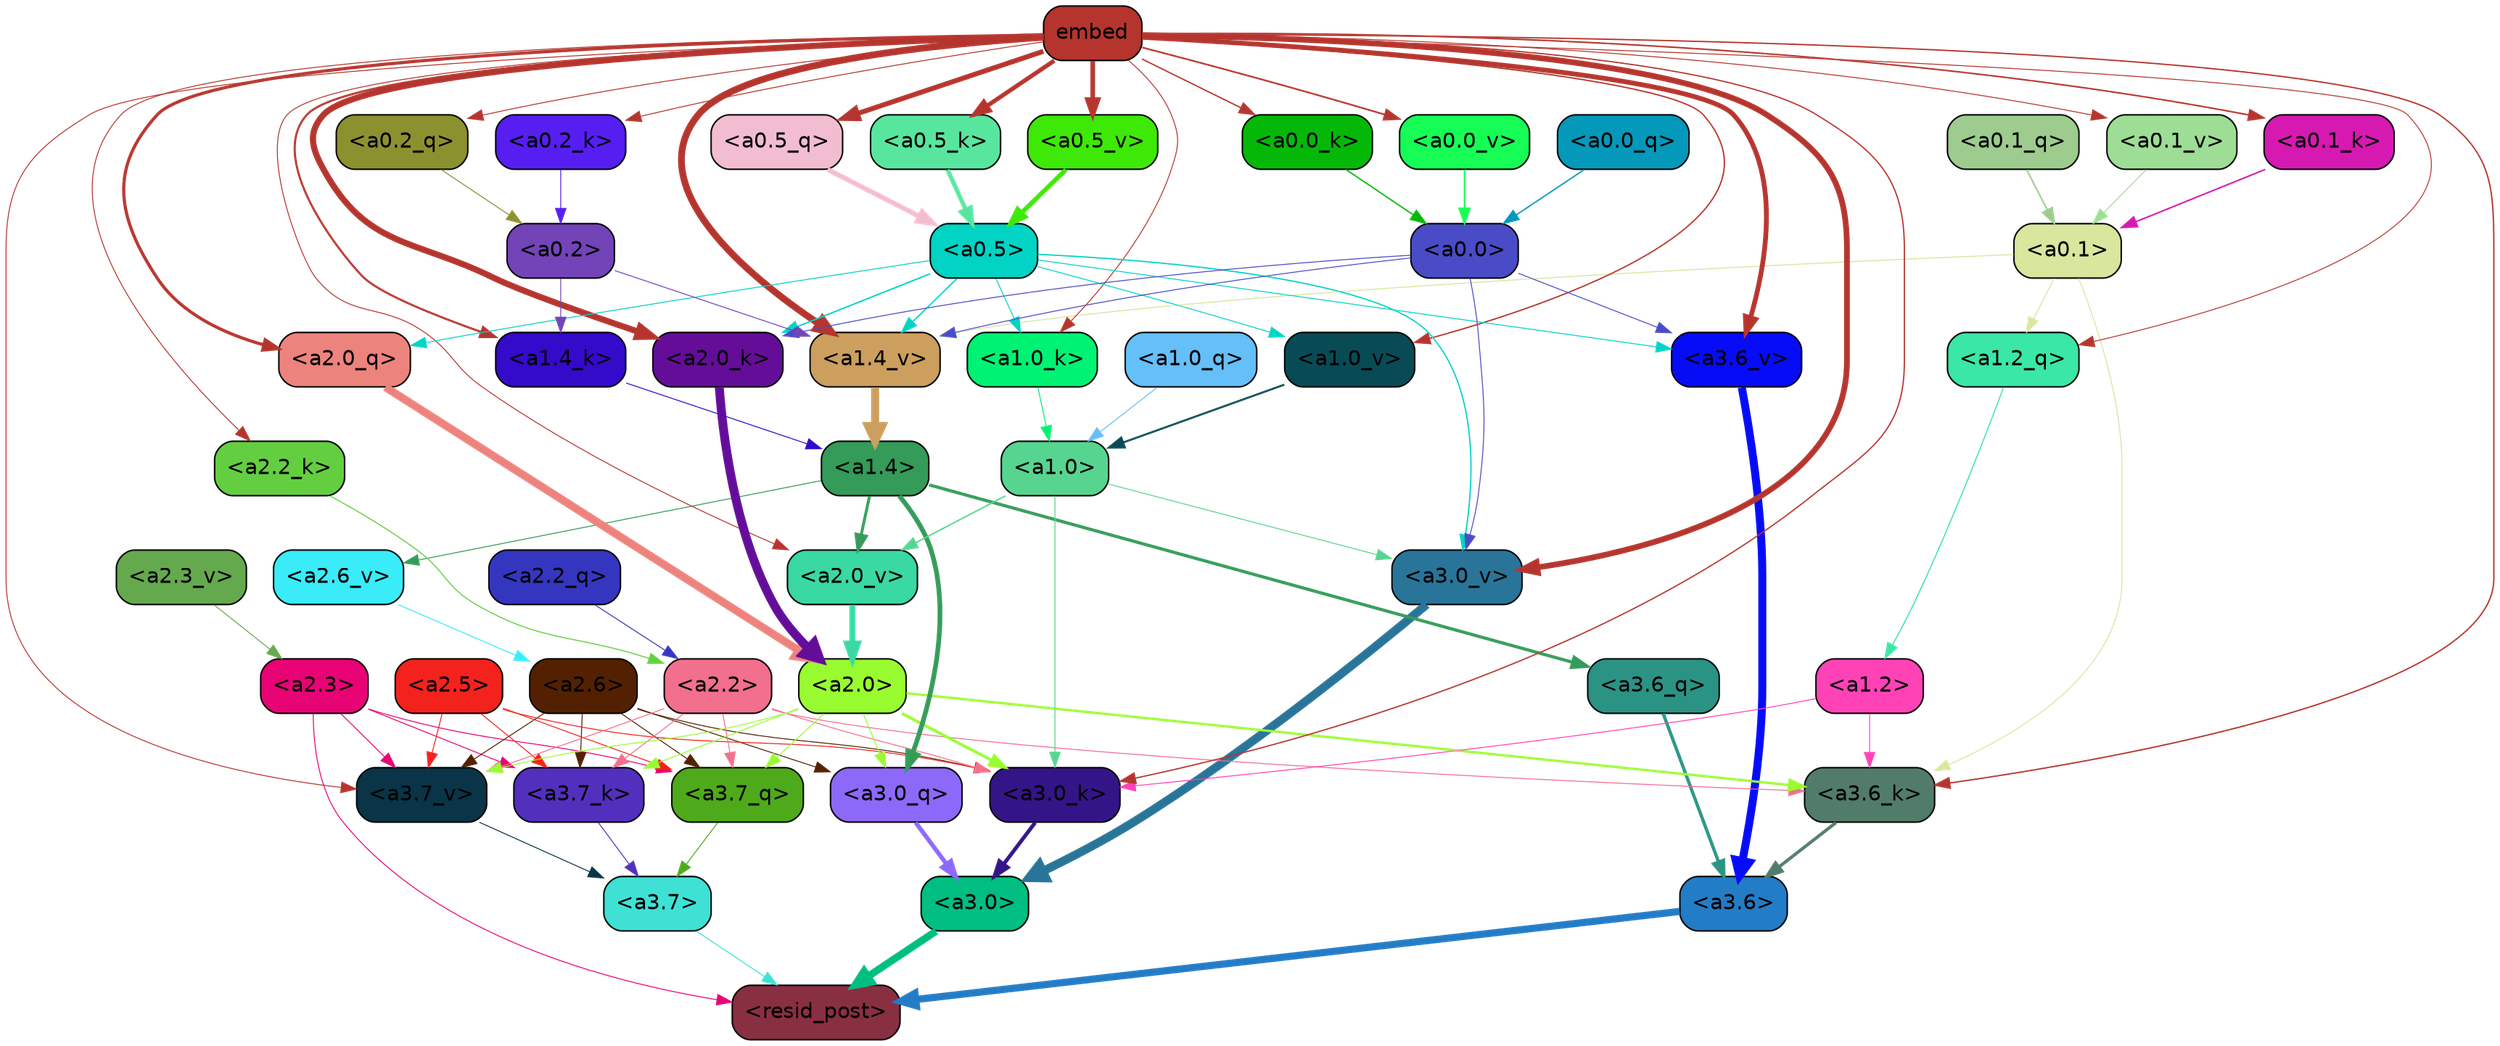 strict digraph "" {
	graph [bgcolor=transparent,
		layout=dot,
		overlap=false,
		splines=true
	];
	"<a3.7>"	[color=black,
		fillcolor="#3fe1d5",
		fontname=Helvetica,
		shape=box,
		style="filled, rounded"];
	"<resid_post>"	[color=black,
		fillcolor="#892f42",
		fontname=Helvetica,
		shape=box,
		style="filled, rounded"];
	"<a3.7>" -> "<resid_post>"	[color="#3fe1d5",
		penwidth=0.6];
	"<a3.6>"	[color=black,
		fillcolor="#237cc6",
		fontname=Helvetica,
		shape=box,
		style="filled, rounded"];
	"<a3.6>" -> "<resid_post>"	[color="#237cc6",
		penwidth=4.751592040061951];
	"<a3.0>"	[color=black,
		fillcolor="#00be80",
		fontname=Helvetica,
		shape=box,
		style="filled, rounded"];
	"<a3.0>" -> "<resid_post>"	[color="#00be80",
		penwidth=4.904066681861877];
	"<a2.3>"	[color=black,
		fillcolor="#e80374",
		fontname=Helvetica,
		shape=box,
		style="filled, rounded"];
	"<a2.3>" -> "<resid_post>"	[color="#e80374",
		penwidth=0.6];
	"<a3.7_q>"	[color=black,
		fillcolor="#4eaa1b",
		fontname=Helvetica,
		shape=box,
		style="filled, rounded"];
	"<a2.3>" -> "<a3.7_q>"	[color="#e80374",
		penwidth=0.6];
	"<a3.7_k>"	[color=black,
		fillcolor="#5230bd",
		fontname=Helvetica,
		shape=box,
		style="filled, rounded"];
	"<a2.3>" -> "<a3.7_k>"	[color="#e80374",
		penwidth=0.6069068089127541];
	"<a3.7_v>"	[color=black,
		fillcolor="#0a3447",
		fontname=Helvetica,
		shape=box,
		style="filled, rounded"];
	"<a2.3>" -> "<a3.7_v>"	[color="#e80374",
		penwidth=0.6];
	"<a3.7_q>" -> "<a3.7>"	[color="#4eaa1b",
		penwidth=0.6];
	"<a3.6_q>"	[color=black,
		fillcolor="#2b9384",
		fontname=Helvetica,
		shape=box,
		style="filled, rounded"];
	"<a3.6_q>" -> "<a3.6>"	[color="#2b9384",
		penwidth=2.160832464694977];
	"<a3.0_q>"	[color=black,
		fillcolor="#8c69f9",
		fontname=Helvetica,
		shape=box,
		style="filled, rounded"];
	"<a3.0_q>" -> "<a3.0>"	[color="#8c69f9",
		penwidth=2.870753765106201];
	"<a3.7_k>" -> "<a3.7>"	[color="#5230bd",
		penwidth=0.6];
	"<a3.6_k>"	[color=black,
		fillcolor="#527c6a",
		fontname=Helvetica,
		shape=box,
		style="filled, rounded"];
	"<a3.6_k>" -> "<a3.6>"	[color="#527c6a",
		penwidth=2.13908451795578];
	"<a3.0_k>"	[color=black,
		fillcolor="#331587",
		fontname=Helvetica,
		shape=box,
		style="filled, rounded"];
	"<a3.0_k>" -> "<a3.0>"	[color="#331587",
		penwidth=2.520303964614868];
	"<a3.7_v>" -> "<a3.7>"	[color="#0a3447",
		penwidth=0.6];
	"<a3.6_v>"	[color=black,
		fillcolor="#060cf5",
		fontname=Helvetica,
		shape=box,
		style="filled, rounded"];
	"<a3.6_v>" -> "<a3.6>"	[color="#060cf5",
		penwidth=5.297133803367615];
	"<a3.0_v>"	[color=black,
		fillcolor="#297599",
		fontname=Helvetica,
		shape=box,
		style="filled, rounded"];
	"<a3.0_v>" -> "<a3.0>"	[color="#297599",
		penwidth=5.680712580680847];
	"<a2.6>"	[color=black,
		fillcolor="#532102",
		fontname=Helvetica,
		shape=box,
		style="filled, rounded"];
	"<a2.6>" -> "<a3.7_q>"	[color="#532102",
		penwidth=0.6];
	"<a2.6>" -> "<a3.0_q>"	[color="#532102",
		penwidth=0.6];
	"<a2.6>" -> "<a3.7_k>"	[color="#532102",
		penwidth=0.6];
	"<a2.6>" -> "<a3.0_k>"	[color="#532102",
		penwidth=0.6];
	"<a2.6>" -> "<a3.7_v>"	[color="#532102",
		penwidth=0.6];
	"<a2.5>"	[color=black,
		fillcolor="#f3221c",
		fontname=Helvetica,
		shape=box,
		style="filled, rounded"];
	"<a2.5>" -> "<a3.7_q>"	[color="#f3221c",
		penwidth=0.6];
	"<a2.5>" -> "<a3.7_k>"	[color="#f3221c",
		penwidth=0.6];
	"<a2.5>" -> "<a3.0_k>"	[color="#f3221c",
		penwidth=0.6];
	"<a2.5>" -> "<a3.7_v>"	[color="#f3221c",
		penwidth=0.6];
	"<a2.2>"	[color=black,
		fillcolor="#f26f8e",
		fontname=Helvetica,
		shape=box,
		style="filled, rounded"];
	"<a2.2>" -> "<a3.7_q>"	[color="#f26f8e",
		penwidth=0.6];
	"<a2.2>" -> "<a3.7_k>"	[color="#f26f8e",
		penwidth=0.6];
	"<a2.2>" -> "<a3.6_k>"	[color="#f26f8e",
		penwidth=0.6];
	"<a2.2>" -> "<a3.0_k>"	[color="#f26f8e",
		penwidth=0.6];
	"<a2.2>" -> "<a3.7_v>"	[color="#f26f8e",
		penwidth=0.6];
	"<a2.0>"	[color=black,
		fillcolor="#98fc31",
		fontname=Helvetica,
		shape=box,
		style="filled, rounded"];
	"<a2.0>" -> "<a3.7_q>"	[color="#98fc31",
		penwidth=0.6];
	"<a2.0>" -> "<a3.0_q>"	[color="#98fc31",
		penwidth=0.6];
	"<a2.0>" -> "<a3.7_k>"	[color="#98fc31",
		penwidth=0.6];
	"<a2.0>" -> "<a3.6_k>"	[color="#98fc31",
		penwidth=1.564806342124939];
	"<a2.0>" -> "<a3.0_k>"	[color="#98fc31",
		penwidth=1.9353990852832794];
	"<a2.0>" -> "<a3.7_v>"	[color="#98fc31",
		penwidth=0.6];
	"<a1.4>"	[color=black,
		fillcolor="#349b58",
		fontname=Helvetica,
		shape=box,
		style="filled, rounded"];
	"<a1.4>" -> "<a3.6_q>"	[color="#349b58",
		penwidth=2.0727532356977463];
	"<a1.4>" -> "<a3.0_q>"	[color="#349b58",
		penwidth=3.1279823780059814];
	"<a2.6_v>"	[color=black,
		fillcolor="#39ecf8",
		fontname=Helvetica,
		shape=box,
		style="filled, rounded"];
	"<a1.4>" -> "<a2.6_v>"	[color="#349b58",
		penwidth=0.6];
	"<a2.0_v>"	[color=black,
		fillcolor="#3ad8a3",
		fontname=Helvetica,
		shape=box,
		style="filled, rounded"];
	"<a1.4>" -> "<a2.0_v>"	[color="#349b58",
		penwidth=1.9170897603034973];
	"<a1.2>"	[color=black,
		fillcolor="#ff43b7",
		fontname=Helvetica,
		shape=box,
		style="filled, rounded"];
	"<a1.2>" -> "<a3.6_k>"	[color="#ff43b7",
		penwidth=0.6];
	"<a1.2>" -> "<a3.0_k>"	[color="#ff43b7",
		penwidth=0.6];
	"<a0.1>"	[color=black,
		fillcolor="#d8e69e",
		fontname=Helvetica,
		shape=box,
		style="filled, rounded"];
	"<a0.1>" -> "<a3.6_k>"	[color="#d8e69e",
		penwidth=0.6];
	"<a1.2_q>"	[color=black,
		fillcolor="#3ae7a6",
		fontname=Helvetica,
		shape=box,
		style="filled, rounded"];
	"<a0.1>" -> "<a1.2_q>"	[color="#d8e69e",
		penwidth=0.6];
	"<a1.4_v>"	[color=black,
		fillcolor="#cc9f5f",
		fontname=Helvetica,
		shape=box,
		style="filled, rounded"];
	"<a0.1>" -> "<a1.4_v>"	[color="#d8e69e",
		penwidth=0.6202214732766151];
	embed	[color=black,
		fillcolor="#b5352e",
		fontname=Helvetica,
		shape=box,
		style="filled, rounded"];
	embed -> "<a3.6_k>"	[color="#b5352e",
		penwidth=0.8915999233722687];
	embed -> "<a3.0_k>"	[color="#b5352e",
		penwidth=0.832088902592659];
	embed -> "<a3.7_v>"	[color="#b5352e",
		penwidth=0.6];
	embed -> "<a3.6_v>"	[color="#b5352e",
		penwidth=3.1840110421180725];
	embed -> "<a3.0_v>"	[color="#b5352e",
		penwidth=3.8132747188210487];
	"<a2.0_q>"	[color=black,
		fillcolor="#ed837d",
		fontname=Helvetica,
		shape=box,
		style="filled, rounded"];
	embed -> "<a2.0_q>"	[color="#b5352e",
		penwidth=2.084651827812195];
	"<a2.2_k>"	[color=black,
		fillcolor="#63cf40",
		fontname=Helvetica,
		shape=box,
		style="filled, rounded"];
	embed -> "<a2.2_k>"	[color="#b5352e",
		penwidth=0.6];
	"<a2.0_k>"	[color=black,
		fillcolor="#640d99",
		fontname=Helvetica,
		shape=box,
		style="filled, rounded"];
	embed -> "<a2.0_k>"	[color="#b5352e",
		penwidth=4.084526404738426];
	embed -> "<a2.0_v>"	[color="#b5352e",
		penwidth=0.6];
	embed -> "<a1.2_q>"	[color="#b5352e",
		penwidth=0.6];
	"<a1.4_k>"	[color=black,
		fillcolor="#340acb",
		fontname=Helvetica,
		shape=box,
		style="filled, rounded"];
	embed -> "<a1.4_k>"	[color="#b5352e",
		penwidth=1.3912410736083984];
	"<a1.0_k>"	[color=black,
		fillcolor="#00f273",
		fontname=Helvetica,
		shape=box,
		style="filled, rounded"];
	embed -> "<a1.0_k>"	[color="#b5352e",
		penwidth=0.6];
	embed -> "<a1.4_v>"	[color="#b5352e",
		penwidth=4.4888065457344055];
	"<a1.0_v>"	[color=black,
		fillcolor="#094b55",
		fontname=Helvetica,
		shape=box,
		style="filled, rounded"];
	embed -> "<a1.0_v>"	[color="#b5352e",
		penwidth=0.8796700537204742];
	"<a0.5_q>"	[color=black,
		fillcolor="#f3bdd1",
		fontname=Helvetica,
		shape=box,
		style="filled, rounded"];
	embed -> "<a0.5_q>"	[color="#b5352e",
		penwidth=3.271599531173706];
	"<a0.2_q>"	[color=black,
		fillcolor="#8c9130",
		fontname=Helvetica,
		shape=box,
		style="filled, rounded"];
	embed -> "<a0.2_q>"	[color="#b5352e",
		penwidth=0.6];
	"<a0.5_k>"	[color=black,
		fillcolor="#58e69e",
		fontname=Helvetica,
		shape=box,
		style="filled, rounded"];
	embed -> "<a0.5_k>"	[color="#b5352e",
		penwidth=2.8332607746124268];
	"<a0.2_k>"	[color=black,
		fillcolor="#561ef1",
		fontname=Helvetica,
		shape=box,
		style="filled, rounded"];
	embed -> "<a0.2_k>"	[color="#b5352e",
		penwidth=0.6];
	"<a0.1_k>"	[color=black,
		fillcolor="#d519b1",
		fontname=Helvetica,
		shape=box,
		style="filled, rounded"];
	embed -> "<a0.1_k>"	[color="#b5352e",
		penwidth=1.008571445941925];
	"<a0.0_k>"	[color=black,
		fillcolor="#05b808",
		fontname=Helvetica,
		shape=box,
		style="filled, rounded"];
	embed -> "<a0.0_k>"	[color="#b5352e",
		penwidth=0.8747775554656982];
	"<a0.5_v>"	[color=black,
		fillcolor="#3ee908",
		fontname=Helvetica,
		shape=box,
		style="filled, rounded"];
	embed -> "<a0.5_v>"	[color="#b5352e",
		penwidth=3.0338101387023926];
	"<a0.1_v>"	[color=black,
		fillcolor="#9edd95",
		fontname=Helvetica,
		shape=box,
		style="filled, rounded"];
	embed -> "<a0.1_v>"	[color="#b5352e",
		penwidth=0.6];
	"<a0.0_v>"	[color=black,
		fillcolor="#16fe55",
		fontname=Helvetica,
		shape=box,
		style="filled, rounded"];
	embed -> "<a0.0_v>"	[color="#b5352e",
		penwidth=1.1078194975852966];
	"<a1.0>"	[color=black,
		fillcolor="#57d590",
		fontname=Helvetica,
		shape=box,
		style="filled, rounded"];
	"<a1.0>" -> "<a3.0_k>"	[color="#57d590",
		penwidth=0.6];
	"<a1.0>" -> "<a3.0_v>"	[color="#57d590",
		penwidth=0.6];
	"<a1.0>" -> "<a2.0_v>"	[color="#57d590",
		penwidth=0.9450988052412868];
	"<a0.5>"	[color=black,
		fillcolor="#01d3c4",
		fontname=Helvetica,
		shape=box,
		style="filled, rounded"];
	"<a0.5>" -> "<a3.6_v>"	[color="#01d3c4",
		penwidth=0.6];
	"<a0.5>" -> "<a3.0_v>"	[color="#01d3c4",
		penwidth=0.8331108838319778];
	"<a0.5>" -> "<a2.0_q>"	[color="#01d3c4",
		penwidth=0.6];
	"<a0.5>" -> "<a2.0_k>"	[color="#01d3c4",
		penwidth=0.9412797391414642];
	"<a0.5>" -> "<a1.0_k>"	[color="#01d3c4",
		penwidth=0.6];
	"<a0.5>" -> "<a1.4_v>"	[color="#01d3c4",
		penwidth=0.8757842034101486];
	"<a0.5>" -> "<a1.0_v>"	[color="#01d3c4",
		penwidth=0.6];
	"<a0.0>"	[color=black,
		fillcolor="#4a4cc7",
		fontname=Helvetica,
		shape=box,
		style="filled, rounded"];
	"<a0.0>" -> "<a3.6_v>"	[color="#4a4cc7",
		penwidth=0.6];
	"<a0.0>" -> "<a3.0_v>"	[color="#4a4cc7",
		penwidth=0.6];
	"<a0.0>" -> "<a2.0_k>"	[color="#4a4cc7",
		penwidth=0.6];
	"<a0.0>" -> "<a1.4_v>"	[color="#4a4cc7",
		penwidth=0.6];
	"<a2.2_q>"	[color=black,
		fillcolor="#3536bf",
		fontname=Helvetica,
		shape=box,
		style="filled, rounded"];
	"<a2.2_q>" -> "<a2.2>"	[color="#3536bf",
		penwidth=0.6];
	"<a2.0_q>" -> "<a2.0>"	[color="#ed837d",
		penwidth=5.29856276512146];
	"<a2.2_k>" -> "<a2.2>"	[color="#63cf40",
		penwidth=0.6722683310508728];
	"<a2.0_k>" -> "<a2.0>"	[color="#640d99",
		penwidth=5.859246134757996];
	"<a2.6_v>" -> "<a2.6>"	[color="#39ecf8",
		penwidth=0.6];
	"<a2.3_v>"	[color=black,
		fillcolor="#65a94e",
		fontname=Helvetica,
		shape=box,
		style="filled, rounded"];
	"<a2.3_v>" -> "<a2.3>"	[color="#65a94e",
		penwidth=0.6];
	"<a2.0_v>" -> "<a2.0>"	[color="#3ad8a3",
		penwidth=3.9621697664260864];
	"<a1.2_q>" -> "<a1.2>"	[color="#3ae7a6",
		penwidth=0.7185482024215162];
	"<a1.0_q>"	[color=black,
		fillcolor="#65bff8",
		fontname=Helvetica,
		shape=box,
		style="filled, rounded"];
	"<a1.0_q>" -> "<a1.0>"	[color="#65bff8",
		penwidth=0.6];
	"<a1.4_k>" -> "<a1.4>"	[color="#340acb",
		penwidth=0.6];
	"<a1.0_k>" -> "<a1.0>"	[color="#00f273",
		penwidth=0.6];
	"<a1.4_v>" -> "<a1.4>"	[color="#cc9f5f",
		penwidth=5.280138969421387];
	"<a1.0_v>" -> "<a1.0>"	[color="#094b55",
		penwidth=1.318962275981903];
	"<a0.2>"	[color=black,
		fillcolor="#7344b8",
		fontname=Helvetica,
		shape=box,
		style="filled, rounded"];
	"<a0.2>" -> "<a1.4_k>"	[color="#7344b8",
		penwidth=0.6];
	"<a0.2>" -> "<a1.4_v>"	[color="#7344b8",
		penwidth=0.6];
	"<a0.5_q>" -> "<a0.5>"	[color="#f3bdd1",
		penwidth=3.2715916633605957];
	"<a0.2_q>" -> "<a0.2>"	[color="#8c9130",
		penwidth=0.6];
	"<a0.1_q>"	[color=black,
		fillcolor="#9dcc8e",
		fontname=Helvetica,
		shape=box,
		style="filled, rounded"];
	"<a0.1_q>" -> "<a0.1>"	[color="#9dcc8e",
		penwidth=1.0982357263565063];
	"<a0.0_q>"	[color=black,
		fillcolor="#0498ba",
		fontname=Helvetica,
		shape=box,
		style="filled, rounded"];
	"<a0.0_q>" -> "<a0.0>"	[color="#0498ba",
		penwidth=0.8850758075714111];
	"<a0.5_k>" -> "<a0.5>"	[color="#58e69e",
		penwidth=2.833264708518982];
	"<a0.2_k>" -> "<a0.2>"	[color="#561ef1",
		penwidth=0.6];
	"<a0.1_k>" -> "<a0.1>"	[color="#d519b1",
		penwidth=1.0085628032684326];
	"<a0.0_k>" -> "<a0.0>"	[color="#05b808",
		penwidth=0.8747712969779968];
	"<a0.5_v>" -> "<a0.5>"	[color="#3ee908",
		penwidth=3.0403636693954468];
	"<a0.1_v>" -> "<a0.1>"	[color="#9edd95",
		penwidth=0.6];
	"<a0.0_v>" -> "<a0.0>"	[color="#16fe55",
		penwidth=1.1078208088874817];
}
